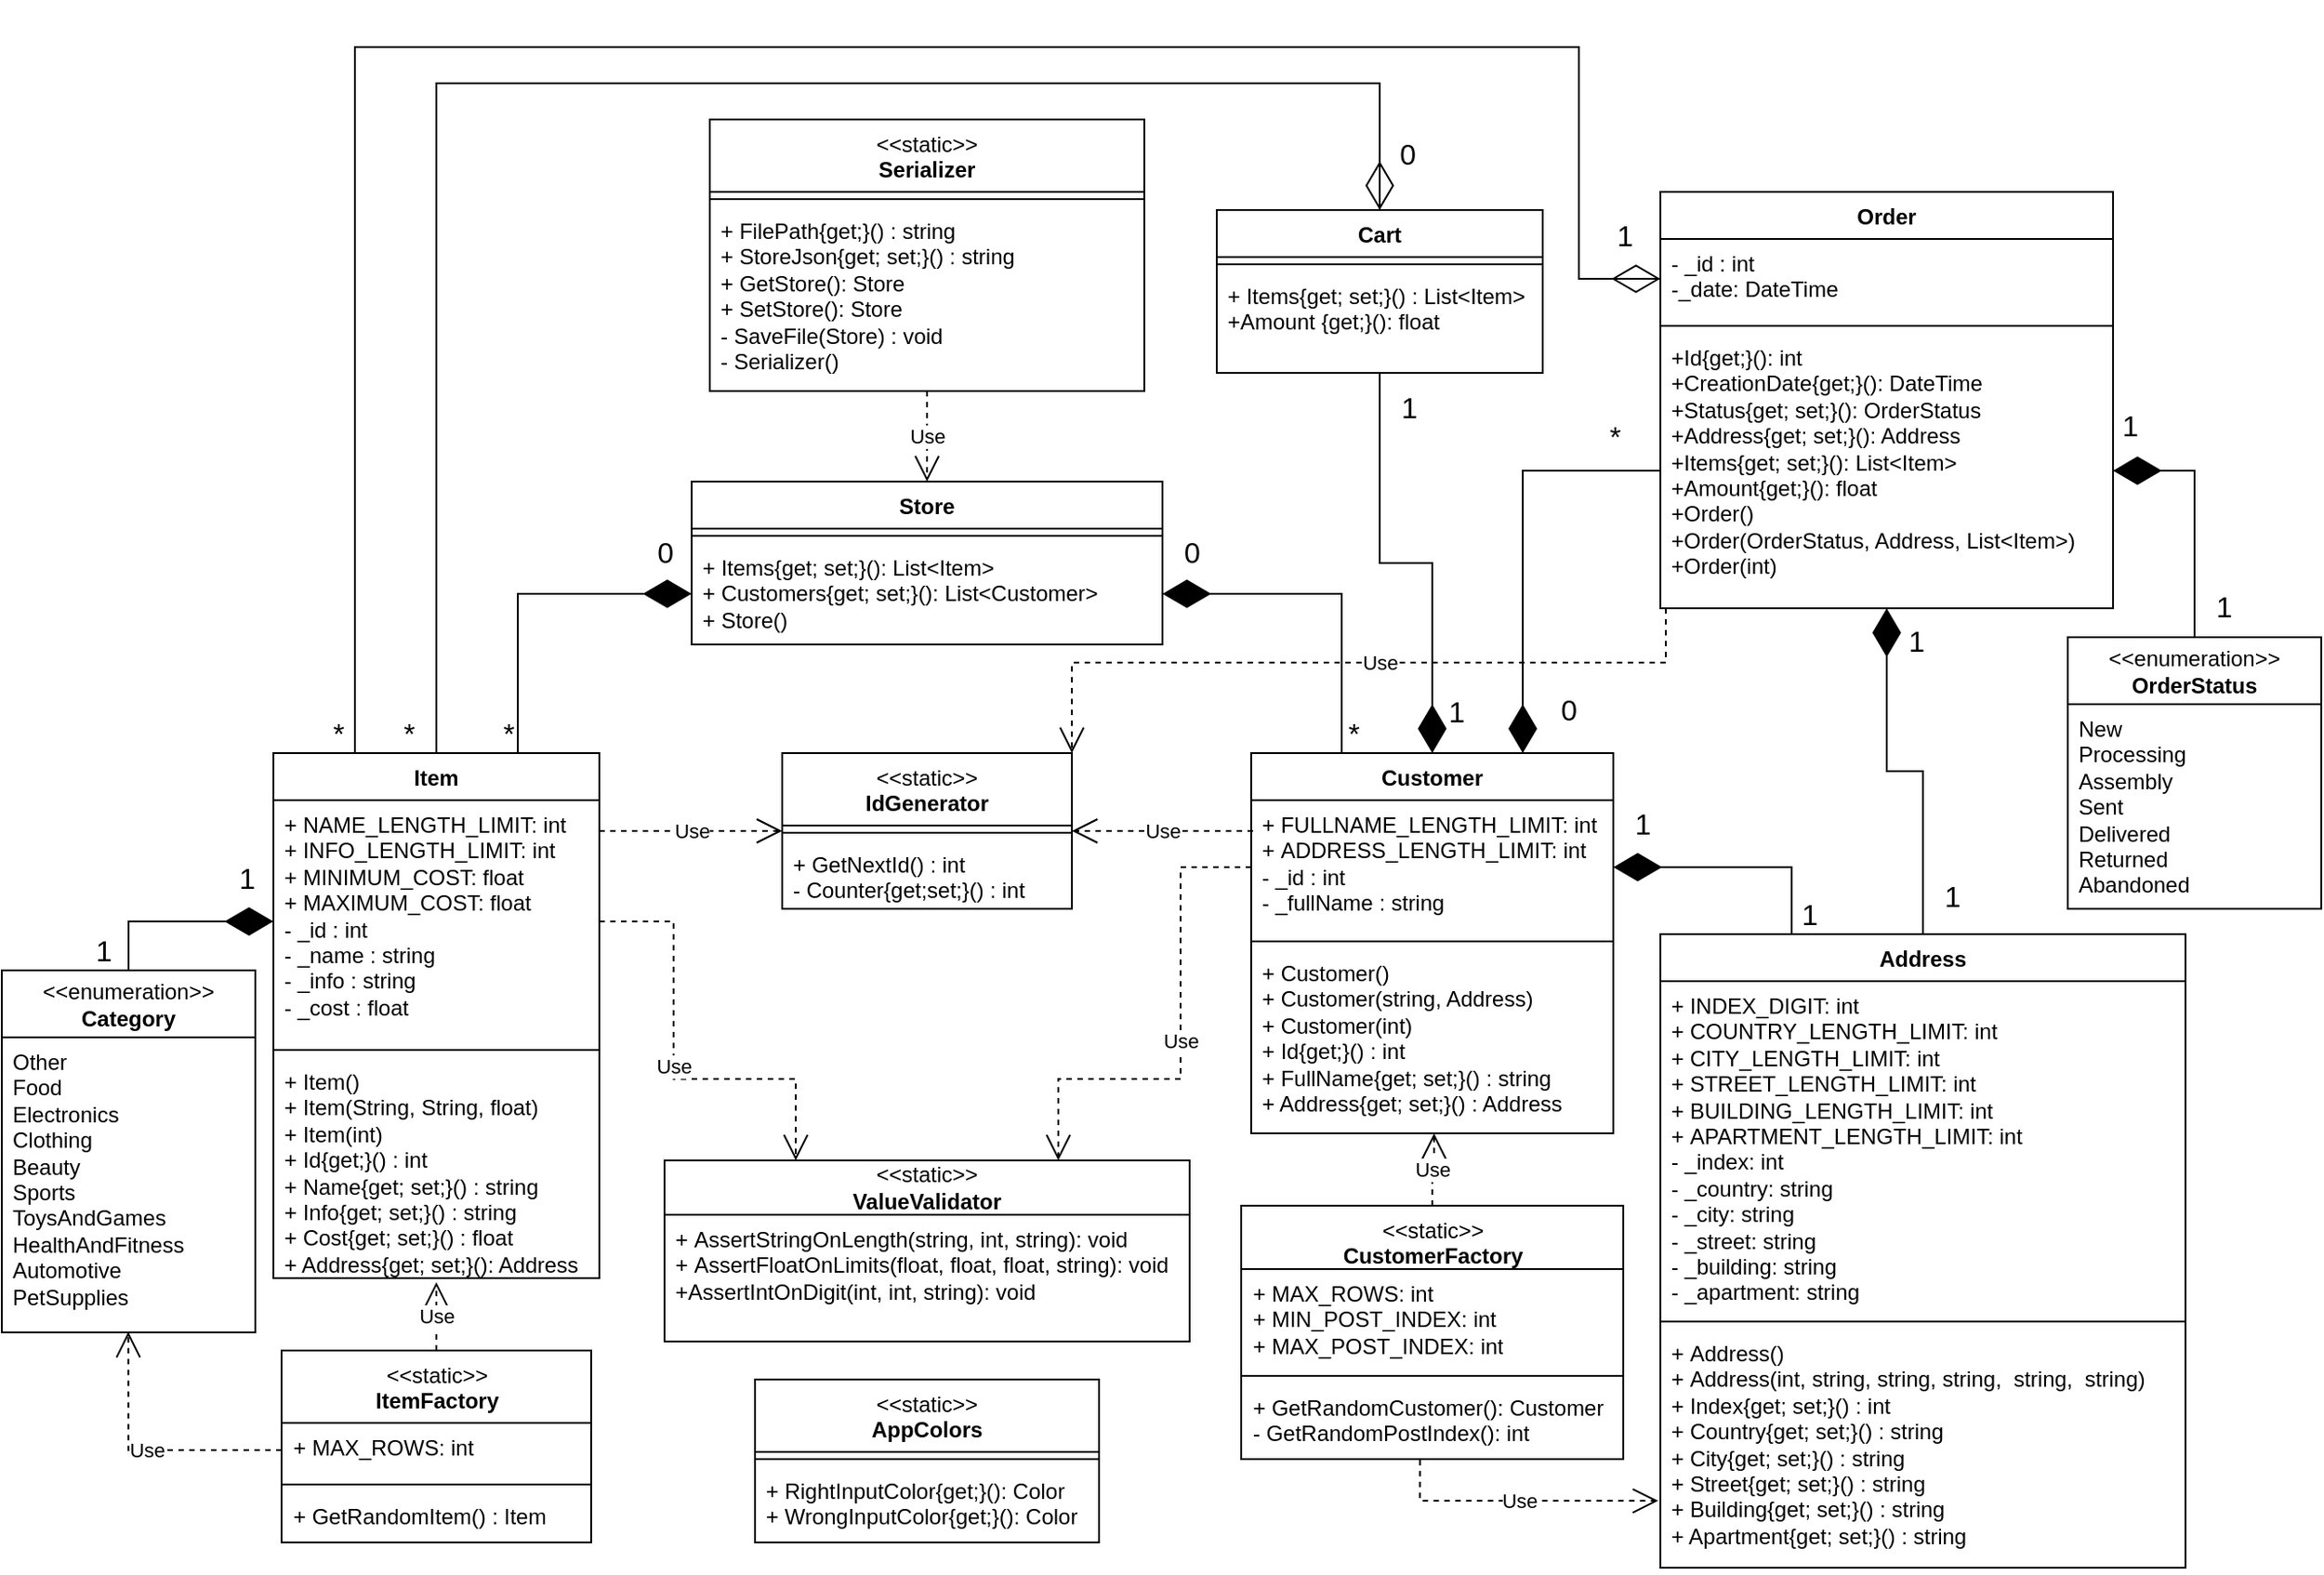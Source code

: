 <mxfile version="23.1.5" type="device">
  <diagram name="Страница — 1" id="dKUkYGr1s_UcH-8YKei1">
    <mxGraphModel dx="2514" dy="2162" grid="1" gridSize="10" guides="1" tooltips="1" connect="1" arrows="1" fold="1" page="1" pageScale="1" pageWidth="827" pageHeight="1169" math="0" shadow="0">
      <root>
        <mxCell id="0" />
        <mxCell id="1" parent="0" />
        <mxCell id="oU2BkXmcU1scd5kveSyB-1" value="Customer" style="swimlane;fontStyle=1;align=center;verticalAlign=top;childLayout=stackLayout;horizontal=1;startSize=26;horizontalStack=0;resizeParent=1;resizeParentMax=0;resizeLast=0;collapsible=1;marginBottom=0;whiteSpace=wrap;html=1;" parent="1" vertex="1">
          <mxGeometry x="499" y="-80" width="200" height="210" as="geometry" />
        </mxCell>
        <mxCell id="oU2BkXmcU1scd5kveSyB-2" value="+&amp;nbsp;FULLNAME_LENGTH_LIMIT: int&lt;br&gt;+&amp;nbsp;ADDRESS_LENGTH_LIMIT: int&lt;br&gt;- _id : int&lt;br&gt;- _fullName : string" style="text;strokeColor=none;fillColor=none;align=left;verticalAlign=top;spacingLeft=4;spacingRight=4;overflow=hidden;rotatable=0;points=[[0,0.5],[1,0.5]];portConstraint=eastwest;whiteSpace=wrap;html=1;" parent="oU2BkXmcU1scd5kveSyB-1" vertex="1">
          <mxGeometry y="26" width="200" height="74" as="geometry" />
        </mxCell>
        <mxCell id="oU2BkXmcU1scd5kveSyB-3" value="" style="line;strokeWidth=1;fillColor=none;align=left;verticalAlign=middle;spacingTop=-1;spacingLeft=3;spacingRight=3;rotatable=0;labelPosition=right;points=[];portConstraint=eastwest;strokeColor=inherit;" parent="oU2BkXmcU1scd5kveSyB-1" vertex="1">
          <mxGeometry y="100" width="200" height="8" as="geometry" />
        </mxCell>
        <mxCell id="oU2BkXmcU1scd5kveSyB-4" value="+&amp;nbsp;Customer()&lt;br style=&quot;border-color: var(--border-color);&quot;&gt;+ Customer(string, Address)&lt;br&gt;+ Customer(int)&lt;br&gt;+ Id{get;}() : int&lt;br&gt;+ FullName{get; set;}() : string&lt;br&gt;+ Address{get; set;}() : Address" style="text;strokeColor=none;fillColor=none;align=left;verticalAlign=top;spacingLeft=4;spacingRight=4;overflow=hidden;rotatable=0;points=[[0,0.5],[1,0.5]];portConstraint=eastwest;whiteSpace=wrap;html=1;" parent="oU2BkXmcU1scd5kveSyB-1" vertex="1">
          <mxGeometry y="108" width="200" height="102" as="geometry" />
        </mxCell>
        <mxCell id="oU2BkXmcU1scd5kveSyB-5" value="Item" style="swimlane;fontStyle=1;align=center;verticalAlign=top;childLayout=stackLayout;horizontal=1;startSize=26;horizontalStack=0;resizeParent=1;resizeParentMax=0;resizeLast=0;collapsible=1;marginBottom=0;whiteSpace=wrap;html=1;" parent="1" vertex="1">
          <mxGeometry x="-41" y="-80" width="180" height="290" as="geometry" />
        </mxCell>
        <mxCell id="oU2BkXmcU1scd5kveSyB-6" value="+&amp;nbsp;NAME_LENGTH_LIMIT: int&lt;br&gt;+&amp;nbsp;INFO_LENGTH_LIMIT: int&lt;br&gt;+&amp;nbsp;MINIMUM_COST: float&lt;br&gt;+&amp;nbsp;MAXIMUM_COST: float&lt;br&gt;- _id : int&lt;br&gt;- _name : string&lt;br&gt;- _info : string&lt;br&gt;- _cost : float" style="text;strokeColor=none;fillColor=none;align=left;verticalAlign=top;spacingLeft=4;spacingRight=4;overflow=hidden;rotatable=0;points=[[0,0.5],[1,0.5]];portConstraint=eastwest;whiteSpace=wrap;html=1;" parent="oU2BkXmcU1scd5kveSyB-5" vertex="1">
          <mxGeometry y="26" width="180" height="134" as="geometry" />
        </mxCell>
        <mxCell id="oU2BkXmcU1scd5kveSyB-7" value="" style="line;strokeWidth=1;fillColor=none;align=left;verticalAlign=middle;spacingTop=-1;spacingLeft=3;spacingRight=3;rotatable=0;labelPosition=right;points=[];portConstraint=eastwest;strokeColor=inherit;" parent="oU2BkXmcU1scd5kveSyB-5" vertex="1">
          <mxGeometry y="160" width="180" height="8" as="geometry" />
        </mxCell>
        <mxCell id="oU2BkXmcU1scd5kveSyB-8" value="+&amp;nbsp;Item()&lt;br&gt;+&amp;nbsp;Item(String, String, float)&lt;br&gt;+&amp;nbsp;Item(int)&lt;br&gt;+ Id{get;}() : int&lt;br&gt;+ Name{get; set;}() : string&lt;br&gt;+ Info{get; set;}() : string&lt;br&gt;+ Cost{get; set;}() : float&lt;br&gt;+ Address{get; set;}(): Address" style="text;strokeColor=none;fillColor=none;align=left;verticalAlign=top;spacingLeft=4;spacingRight=4;overflow=hidden;rotatable=0;points=[[0,0.5],[1,0.5]];portConstraint=eastwest;whiteSpace=wrap;html=1;" parent="oU2BkXmcU1scd5kveSyB-5" vertex="1">
          <mxGeometry y="168" width="180" height="122" as="geometry" />
        </mxCell>
        <mxCell id="oU2BkXmcU1scd5kveSyB-9" value="&lt;span style=&quot;font-weight: normal;&quot;&gt;&amp;lt;&amp;lt;static&amp;gt;&amp;gt;&lt;/span&gt;&lt;br&gt;IdGenerator" style="swimlane;fontStyle=1;align=center;verticalAlign=top;childLayout=stackLayout;horizontal=1;startSize=40;horizontalStack=0;resizeParent=1;resizeParentMax=0;resizeLast=0;collapsible=1;marginBottom=0;whiteSpace=wrap;html=1;" parent="1" vertex="1">
          <mxGeometry x="240" y="-80" width="160" height="86" as="geometry" />
        </mxCell>
        <mxCell id="oU2BkXmcU1scd5kveSyB-11" value="" style="line;strokeWidth=1;fillColor=none;align=left;verticalAlign=middle;spacingTop=-1;spacingLeft=3;spacingRight=3;rotatable=0;labelPosition=right;points=[];portConstraint=eastwest;strokeColor=inherit;" parent="oU2BkXmcU1scd5kveSyB-9" vertex="1">
          <mxGeometry y="40" width="160" height="8" as="geometry" />
        </mxCell>
        <mxCell id="oU2BkXmcU1scd5kveSyB-12" value="+ GetNextId() : int&lt;br&gt;- Counter{get;set;}() : int" style="text;strokeColor=none;fillColor=none;align=left;verticalAlign=top;spacingLeft=4;spacingRight=4;overflow=hidden;rotatable=0;points=[[0,0.5],[1,0.5]];portConstraint=eastwest;whiteSpace=wrap;html=1;" parent="oU2BkXmcU1scd5kveSyB-9" vertex="1">
          <mxGeometry y="48" width="160" height="38" as="geometry" />
        </mxCell>
        <mxCell id="oU2BkXmcU1scd5kveSyB-17" value="&amp;lt;&amp;lt;static&amp;gt;&amp;gt;&lt;br&gt;&lt;b&gt;ValueValidator&lt;/b&gt;" style="swimlane;fontStyle=0;childLayout=stackLayout;horizontal=1;startSize=30;fillColor=none;horizontalStack=0;resizeParent=1;resizeParentMax=0;resizeLast=0;collapsible=1;marginBottom=0;whiteSpace=wrap;html=1;" parent="1" vertex="1">
          <mxGeometry x="175" y="145" width="290" height="100" as="geometry" />
        </mxCell>
        <mxCell id="oU2BkXmcU1scd5kveSyB-18" value="+&amp;nbsp;AssertStringOnLength(string, int, string): void&lt;br&gt;+&amp;nbsp;AssertFloatOnLimits(float, float,&amp;nbsp;&lt;span style=&quot;background-color: initial;&quot;&gt;float, string): void&lt;br&gt;+AssertIntOnDigit(int, int, string): void&lt;br&gt;&lt;/span&gt;" style="text;strokeColor=none;fillColor=none;align=left;verticalAlign=top;spacingLeft=4;spacingRight=4;overflow=hidden;rotatable=0;points=[[0,0.5],[1,0.5]];portConstraint=eastwest;whiteSpace=wrap;html=1;" parent="oU2BkXmcU1scd5kveSyB-17" vertex="1">
          <mxGeometry y="30" width="290" height="70" as="geometry" />
        </mxCell>
        <mxCell id="YUPpxHXHpWBwXL3RrCX6-3" value="&lt;span style=&quot;font-weight: normal;&quot;&gt;&amp;lt;&amp;lt;static&amp;gt;&amp;gt;&lt;/span&gt;&lt;br&gt;CustomerFactory" style="swimlane;fontStyle=1;align=center;verticalAlign=top;childLayout=stackLayout;horizontal=1;startSize=35;horizontalStack=0;resizeParent=1;resizeParentMax=0;resizeLast=0;collapsible=1;marginBottom=0;whiteSpace=wrap;html=1;" parent="1" vertex="1">
          <mxGeometry x="493.5" y="170" width="211" height="140" as="geometry" />
        </mxCell>
        <mxCell id="YUPpxHXHpWBwXL3RrCX6-4" value="+&amp;nbsp;MAX_ROWS: int&lt;br&gt;+&amp;nbsp;MIN_POST_INDEX: int&lt;br&gt;+&amp;nbsp;MAX_POST_INDEX: int&lt;br&gt;&lt;div&gt;&lt;br&gt;&lt;/div&gt;" style="text;strokeColor=none;fillColor=none;align=left;verticalAlign=top;spacingLeft=4;spacingRight=4;overflow=hidden;rotatable=0;points=[[0,0.5],[1,0.5]];portConstraint=eastwest;whiteSpace=wrap;html=1;" parent="YUPpxHXHpWBwXL3RrCX6-3" vertex="1">
          <mxGeometry y="35" width="211" height="55" as="geometry" />
        </mxCell>
        <mxCell id="YUPpxHXHpWBwXL3RrCX6-5" value="" style="line;strokeWidth=1;fillColor=none;align=left;verticalAlign=middle;spacingTop=-1;spacingLeft=3;spacingRight=3;rotatable=0;labelPosition=right;points=[];portConstraint=eastwest;strokeColor=inherit;" parent="YUPpxHXHpWBwXL3RrCX6-3" vertex="1">
          <mxGeometry y="90" width="211" height="8" as="geometry" />
        </mxCell>
        <mxCell id="YUPpxHXHpWBwXL3RrCX6-6" value="+&amp;nbsp;GetRandomCustomer(): Customer&lt;br&gt;- GetRandomPostIndex(): int" style="text;strokeColor=none;fillColor=none;align=left;verticalAlign=top;spacingLeft=4;spacingRight=4;overflow=hidden;rotatable=0;points=[[0,0.5],[1,0.5]];portConstraint=eastwest;whiteSpace=wrap;html=1;" parent="YUPpxHXHpWBwXL3RrCX6-3" vertex="1">
          <mxGeometry y="98" width="211" height="42" as="geometry" />
        </mxCell>
        <mxCell id="YUPpxHXHpWBwXL3RrCX6-7" value="&lt;span style=&quot;font-weight: normal;&quot;&gt;&amp;lt;&amp;lt;static&amp;gt;&amp;gt;&lt;/span&gt;&lt;br&gt;ItemFactory" style="swimlane;fontStyle=1;align=center;verticalAlign=top;childLayout=stackLayout;horizontal=1;startSize=40;horizontalStack=0;resizeParent=1;resizeParentMax=0;resizeLast=0;collapsible=1;marginBottom=0;whiteSpace=wrap;html=1;" parent="1" vertex="1">
          <mxGeometry x="-36.5" y="250" width="171" height="106" as="geometry" />
        </mxCell>
        <mxCell id="YUPpxHXHpWBwXL3RrCX6-8" value="+&amp;nbsp;MAX_ROWS: int" style="text;strokeColor=none;fillColor=none;align=left;verticalAlign=top;spacingLeft=4;spacingRight=4;overflow=hidden;rotatable=0;points=[[0,0.5],[1,0.5]];portConstraint=eastwest;whiteSpace=wrap;html=1;" parent="YUPpxHXHpWBwXL3RrCX6-7" vertex="1">
          <mxGeometry y="40" width="171" height="30" as="geometry" />
        </mxCell>
        <mxCell id="YUPpxHXHpWBwXL3RrCX6-9" value="" style="line;strokeWidth=1;fillColor=none;align=left;verticalAlign=middle;spacingTop=-1;spacingLeft=3;spacingRight=3;rotatable=0;labelPosition=right;points=[];portConstraint=eastwest;strokeColor=inherit;" parent="YUPpxHXHpWBwXL3RrCX6-7" vertex="1">
          <mxGeometry y="70" width="171" height="8" as="geometry" />
        </mxCell>
        <mxCell id="YUPpxHXHpWBwXL3RrCX6-10" value="+&amp;nbsp;GetRandomItem() : Item" style="text;strokeColor=none;fillColor=none;align=left;verticalAlign=top;spacingLeft=4;spacingRight=4;overflow=hidden;rotatable=0;points=[[0,0.5],[1,0.5]];portConstraint=eastwest;whiteSpace=wrap;html=1;" parent="YUPpxHXHpWBwXL3RrCX6-7" vertex="1">
          <mxGeometry y="78" width="171" height="28" as="geometry" />
        </mxCell>
        <mxCell id="YUPpxHXHpWBwXL3RrCX6-11" value="&lt;span style=&quot;font-weight: normal;&quot;&gt;&amp;lt;&amp;lt;static&amp;gt;&amp;gt;&lt;/span&gt;&lt;br&gt;Serializer" style="swimlane;fontStyle=1;align=center;verticalAlign=top;childLayout=stackLayout;horizontal=1;startSize=40;horizontalStack=0;resizeParent=1;resizeParentMax=0;resizeLast=0;collapsible=1;marginBottom=0;whiteSpace=wrap;html=1;" parent="1" vertex="1">
          <mxGeometry x="200" y="-430" width="240" height="150" as="geometry" />
        </mxCell>
        <mxCell id="YUPpxHXHpWBwXL3RrCX6-13" value="" style="line;strokeWidth=1;fillColor=none;align=left;verticalAlign=middle;spacingTop=-1;spacingLeft=3;spacingRight=3;rotatable=0;labelPosition=right;points=[];portConstraint=eastwest;strokeColor=inherit;" parent="YUPpxHXHpWBwXL3RrCX6-11" vertex="1">
          <mxGeometry y="40" width="240" height="8" as="geometry" />
        </mxCell>
        <mxCell id="YUPpxHXHpWBwXL3RrCX6-14" value="+ FilePath{get;}() : string&lt;br&gt;+ StoreJson{get; set;}() : string&lt;br&gt;+ GetStore(): Store&lt;br&gt;+ SetStore(): Store&lt;br&gt;&lt;div&gt;-&amp;nbsp;SaveFile(Store) : void&lt;/div&gt;&lt;div&gt;- Serializer()&lt;br&gt;&lt;/div&gt;" style="text;strokeColor=none;fillColor=none;align=left;verticalAlign=top;spacingLeft=4;spacingRight=4;overflow=hidden;rotatable=0;points=[[0,0.5],[1,0.5]];portConstraint=eastwest;whiteSpace=wrap;html=1;" parent="YUPpxHXHpWBwXL3RrCX6-11" vertex="1">
          <mxGeometry y="48" width="240" height="102" as="geometry" />
        </mxCell>
        <mxCell id="bea4LqYPN4ypu249EUO9-9" value="&amp;lt;&amp;lt;enumeration&amp;gt;&amp;gt;&lt;br style=&quot;border-color: var(--border-color); font-weight: 700;&quot;&gt;&lt;span style=&quot;font-weight: 700;&quot;&gt;Category&lt;/span&gt;" style="swimlane;fontStyle=0;childLayout=stackLayout;horizontal=1;startSize=37;fillColor=none;horizontalStack=0;resizeParent=1;resizeParentMax=0;resizeLast=0;collapsible=1;marginBottom=0;whiteSpace=wrap;html=1;" parent="1" vertex="1">
          <mxGeometry x="-191" y="40" width="140" height="200" as="geometry" />
        </mxCell>
        <mxCell id="bea4LqYPN4ypu249EUO9-10" value="&lt;div&gt;Other&lt;/div&gt;&lt;div&gt;Food&lt;/div&gt;&lt;div&gt;Electronics&lt;/div&gt;&lt;div&gt;Clothing&lt;/div&gt;&lt;div&gt;Beauty&lt;/div&gt;&lt;div&gt;Sports&lt;/div&gt;&lt;div&gt;ToysAndGames&lt;/div&gt;&lt;div&gt;HealthAndFitness&lt;/div&gt;&lt;div&gt;Automotive&lt;/div&gt;&lt;div&gt;PetSupplies&lt;/div&gt;" style="text;strokeColor=none;fillColor=none;align=left;verticalAlign=top;spacingLeft=4;spacingRight=4;overflow=hidden;rotatable=0;points=[[0,0.5],[1,0.5]];portConstraint=eastwest;whiteSpace=wrap;html=1;" parent="bea4LqYPN4ypu249EUO9-9" vertex="1">
          <mxGeometry y="37" width="140" height="163" as="geometry" />
        </mxCell>
        <mxCell id="bea4LqYPN4ypu249EUO9-13" value="Store" style="swimlane;fontStyle=1;align=center;verticalAlign=top;childLayout=stackLayout;horizontal=1;startSize=26;horizontalStack=0;resizeParent=1;resizeParentMax=0;resizeLast=0;collapsible=1;marginBottom=0;whiteSpace=wrap;html=1;" parent="1" vertex="1">
          <mxGeometry x="190" y="-230" width="260" height="90" as="geometry" />
        </mxCell>
        <mxCell id="bea4LqYPN4ypu249EUO9-15" value="" style="line;strokeWidth=1;fillColor=none;align=left;verticalAlign=middle;spacingTop=-1;spacingLeft=3;spacingRight=3;rotatable=0;labelPosition=right;points=[];portConstraint=eastwest;strokeColor=inherit;" parent="bea4LqYPN4ypu249EUO9-13" vertex="1">
          <mxGeometry y="26" width="260" height="8" as="geometry" />
        </mxCell>
        <mxCell id="bea4LqYPN4ypu249EUO9-16" value="+&amp;nbsp;Items{get; set;}(): List&amp;lt;Item&amp;gt;&lt;div&gt;+ Customers{get; set;}(): List&amp;lt;Customer&amp;gt;&lt;/div&gt;&lt;div&gt;+ Store()&lt;/div&gt;" style="text;strokeColor=none;fillColor=none;align=left;verticalAlign=top;spacingLeft=4;spacingRight=4;overflow=hidden;rotatable=0;points=[[0,0.5],[1,0.5]];portConstraint=eastwest;whiteSpace=wrap;html=1;" parent="bea4LqYPN4ypu249EUO9-13" vertex="1">
          <mxGeometry y="34" width="260" height="56" as="geometry" />
        </mxCell>
        <mxCell id="bea4LqYPN4ypu249EUO9-17" value="Address" style="swimlane;fontStyle=1;align=center;verticalAlign=top;childLayout=stackLayout;horizontal=1;startSize=26;horizontalStack=0;resizeParent=1;resizeParentMax=0;resizeLast=0;collapsible=1;marginBottom=0;whiteSpace=wrap;html=1;" parent="1" vertex="1">
          <mxGeometry x="725" y="20" width="290" height="350" as="geometry" />
        </mxCell>
        <mxCell id="bea4LqYPN4ypu249EUO9-18" value="+&amp;nbsp;INDEX_DIGIT: int&lt;br style=&quot;border-color: var(--border-color);&quot;&gt;+&amp;nbsp;COUNTRY_LENGTH_LIMIT: int&lt;br style=&quot;border-color: var(--border-color);&quot;&gt;+&amp;nbsp;CITY_LENGTH_LIMIT: int&lt;br style=&quot;border-color: var(--border-color);&quot;&gt;+&amp;nbsp;STREET_LENGTH_LIMIT: int&lt;br style=&quot;border-color: var(--border-color);&quot;&gt;+&amp;nbsp;BUILDING_LENGTH_LIMIT: int&lt;br style=&quot;border-color: var(--border-color);&quot;&gt;+&amp;nbsp;APARTMENT_LENGTH_LIMIT: int&lt;br&gt;-&amp;nbsp;_index: int&lt;br&gt;-&amp;nbsp;_country: string&lt;br&gt;- _city: string&lt;br&gt;- _street: string&lt;br&gt;- _building: string&lt;br&gt;- _apartment: string" style="text;strokeColor=none;fillColor=none;align=left;verticalAlign=top;spacingLeft=4;spacingRight=4;overflow=hidden;rotatable=0;points=[[0,0.5],[1,0.5]];portConstraint=eastwest;whiteSpace=wrap;html=1;" parent="bea4LqYPN4ypu249EUO9-17" vertex="1">
          <mxGeometry y="26" width="290" height="184" as="geometry" />
        </mxCell>
        <mxCell id="bea4LqYPN4ypu249EUO9-19" value="" style="line;strokeWidth=1;fillColor=none;align=left;verticalAlign=middle;spacingTop=-1;spacingLeft=3;spacingRight=3;rotatable=0;labelPosition=right;points=[];portConstraint=eastwest;strokeColor=inherit;" parent="bea4LqYPN4ypu249EUO9-17" vertex="1">
          <mxGeometry y="210" width="290" height="8" as="geometry" />
        </mxCell>
        <mxCell id="bea4LqYPN4ypu249EUO9-20" value="+&amp;nbsp;Address()&lt;br&gt;+&amp;nbsp;Address(int, string, string, string,&amp;nbsp; string,&amp;nbsp; string)&lt;br&gt;+ Index{get; set;}() : int&lt;br style=&quot;border-color: var(--border-color);&quot;&gt;+ Country{get; set;}() : string&lt;br&gt;+ City{get; set;}() : string&lt;br&gt;+ Street{get; set;}() : string&lt;br&gt;+ Building{get; set;}() : string&lt;br&gt;+ Apartment{get; set;}() : string" style="text;strokeColor=none;fillColor=none;align=left;verticalAlign=top;spacingLeft=4;spacingRight=4;overflow=hidden;rotatable=0;points=[[0,0.5],[1,0.5]];portConstraint=eastwest;whiteSpace=wrap;html=1;" parent="bea4LqYPN4ypu249EUO9-17" vertex="1">
          <mxGeometry y="218" width="290" height="132" as="geometry" />
        </mxCell>
        <mxCell id="bea4LqYPN4ypu249EUO9-51" value="" style="endArrow=none;html=1;edgeStyle=orthogonalEdgeStyle;rounded=0;entryX=0;entryY=0.5;entryDx=0;entryDy=0;exitX=0.5;exitY=0;exitDx=0;exitDy=0;" parent="1" source="bea4LqYPN4ypu249EUO9-9" target="oU2BkXmcU1scd5kveSyB-6" edge="1">
          <mxGeometry relative="1" as="geometry">
            <mxPoint x="-160" y="140" as="sourcePoint" />
            <mxPoint y="140" as="targetPoint" />
          </mxGeometry>
        </mxCell>
        <mxCell id="bea4LqYPN4ypu249EUO9-52" value="1" style="edgeLabel;resizable=0;html=1;align=left;verticalAlign=bottom;fontSize=16;" parent="bea4LqYPN4ypu249EUO9-51" connectable="0" vertex="1">
          <mxGeometry x="-1" relative="1" as="geometry">
            <mxPoint x="-20" as="offset" />
          </mxGeometry>
        </mxCell>
        <mxCell id="bea4LqYPN4ypu249EUO9-53" value="1" style="edgeLabel;resizable=0;html=1;align=right;verticalAlign=bottom;fontSize=16;" parent="bea4LqYPN4ypu249EUO9-51" connectable="0" vertex="1">
          <mxGeometry x="1" relative="1" as="geometry">
            <mxPoint x="-10" y="-13" as="offset" />
          </mxGeometry>
        </mxCell>
        <mxCell id="bea4LqYPN4ypu249EUO9-59" value="" style="endArrow=none;html=1;edgeStyle=orthogonalEdgeStyle;rounded=0;entryX=0;entryY=0.5;entryDx=0;entryDy=0;exitX=0.75;exitY=0;exitDx=0;exitDy=0;" parent="1" source="oU2BkXmcU1scd5kveSyB-5" target="bea4LqYPN4ypu249EUO9-16" edge="1">
          <mxGeometry relative="1" as="geometry">
            <mxPoint x="80" y="-190" as="sourcePoint" />
            <mxPoint x="240" y="-190" as="targetPoint" />
          </mxGeometry>
        </mxCell>
        <mxCell id="bea4LqYPN4ypu249EUO9-60" value="*" style="edgeLabel;resizable=0;html=1;align=left;verticalAlign=bottom;fontSize=16;" parent="bea4LqYPN4ypu249EUO9-59" connectable="0" vertex="1">
          <mxGeometry x="-1" relative="1" as="geometry">
            <mxPoint x="-10" as="offset" />
          </mxGeometry>
        </mxCell>
        <mxCell id="bea4LqYPN4ypu249EUO9-61" value="0" style="edgeLabel;resizable=0;html=1;align=right;verticalAlign=bottom;fontSize=16;" parent="bea4LqYPN4ypu249EUO9-59" connectable="0" vertex="1">
          <mxGeometry x="1" relative="1" as="geometry">
            <mxPoint x="-10" y="-12" as="offset" />
          </mxGeometry>
        </mxCell>
        <mxCell id="bea4LqYPN4ypu249EUO9-63" value="" style="endArrow=diamondThin;endFill=1;endSize=24;html=1;rounded=0;entryX=1;entryY=0.5;entryDx=0;entryDy=0;exitX=0.25;exitY=0;exitDx=0;exitDy=0;edgeStyle=orthogonalEdgeStyle;" parent="1" source="oU2BkXmcU1scd5kveSyB-1" target="bea4LqYPN4ypu249EUO9-16" edge="1">
          <mxGeometry width="160" relative="1" as="geometry">
            <mxPoint x="570" y="-200" as="sourcePoint" />
            <mxPoint x="730" y="-200" as="targetPoint" />
          </mxGeometry>
        </mxCell>
        <mxCell id="bea4LqYPN4ypu249EUO9-64" value="" style="endArrow=none;html=1;edgeStyle=orthogonalEdgeStyle;rounded=0;exitX=1;exitY=0.5;exitDx=0;exitDy=0;entryX=0.25;entryY=0;entryDx=0;entryDy=0;" parent="1" source="bea4LqYPN4ypu249EUO9-16" target="oU2BkXmcU1scd5kveSyB-1" edge="1">
          <mxGeometry relative="1" as="geometry">
            <mxPoint x="550" y="-200" as="sourcePoint" />
            <mxPoint x="710" y="-200" as="targetPoint" />
          </mxGeometry>
        </mxCell>
        <mxCell id="bea4LqYPN4ypu249EUO9-65" value="0" style="edgeLabel;resizable=0;html=1;align=left;verticalAlign=bottom;fontSize=16;" parent="bea4LqYPN4ypu249EUO9-64" connectable="0" vertex="1">
          <mxGeometry x="-1" relative="1" as="geometry">
            <mxPoint x="10" y="-12" as="offset" />
          </mxGeometry>
        </mxCell>
        <mxCell id="bea4LqYPN4ypu249EUO9-66" value="*" style="edgeLabel;resizable=0;html=1;align=right;verticalAlign=bottom;fontSize=16;" parent="bea4LqYPN4ypu249EUO9-64" connectable="0" vertex="1">
          <mxGeometry x="1" relative="1" as="geometry">
            <mxPoint x="10" as="offset" />
          </mxGeometry>
        </mxCell>
        <mxCell id="bea4LqYPN4ypu249EUO9-67" value="" style="endArrow=diamondThin;endFill=1;endSize=24;html=1;rounded=0;entryX=0;entryY=0.5;entryDx=0;entryDy=0;edgeStyle=orthogonalEdgeStyle;exitX=0.75;exitY=0;exitDx=0;exitDy=0;" parent="1" source="oU2BkXmcU1scd5kveSyB-5" target="bea4LqYPN4ypu249EUO9-16" edge="1">
          <mxGeometry width="160" relative="1" as="geometry">
            <mxPoint x="20" y="-130" as="sourcePoint" />
            <mxPoint x="180" y="-130" as="targetPoint" />
          </mxGeometry>
        </mxCell>
        <mxCell id="bea4LqYPN4ypu249EUO9-68" value="" style="endArrow=none;html=1;edgeStyle=orthogonalEdgeStyle;rounded=0;entryX=0.25;entryY=0;entryDx=0;entryDy=0;exitX=1;exitY=0.5;exitDx=0;exitDy=0;" parent="1" source="oU2BkXmcU1scd5kveSyB-2" target="bea4LqYPN4ypu249EUO9-17" edge="1">
          <mxGeometry relative="1" as="geometry">
            <mxPoint x="710" y="-23" as="sourcePoint" />
            <mxPoint x="790" y="-50" as="targetPoint" />
          </mxGeometry>
        </mxCell>
        <mxCell id="bea4LqYPN4ypu249EUO9-69" value="1" style="edgeLabel;resizable=0;html=1;align=left;verticalAlign=bottom;fontSize=16;" parent="bea4LqYPN4ypu249EUO9-68" connectable="0" vertex="1">
          <mxGeometry x="-1" relative="1" as="geometry">
            <mxPoint x="10" y="-13" as="offset" />
          </mxGeometry>
        </mxCell>
        <mxCell id="bea4LqYPN4ypu249EUO9-70" value="1" style="edgeLabel;resizable=0;html=1;align=right;verticalAlign=bottom;fontSize=16;" parent="bea4LqYPN4ypu249EUO9-68" connectable="0" vertex="1">
          <mxGeometry x="1" relative="1" as="geometry">
            <mxPoint x="15" as="offset" />
          </mxGeometry>
        </mxCell>
        <mxCell id="bea4LqYPN4ypu249EUO9-71" value="" style="endArrow=diamondThin;endFill=1;endSize=24;html=1;rounded=0;entryX=0;entryY=0.5;entryDx=0;entryDy=0;edgeStyle=orthogonalEdgeStyle;exitX=0.5;exitY=0;exitDx=0;exitDy=0;" parent="1" source="bea4LqYPN4ypu249EUO9-9" target="oU2BkXmcU1scd5kveSyB-6" edge="1">
          <mxGeometry width="160" relative="1" as="geometry">
            <mxPoint x="170" y="-70" as="sourcePoint" />
            <mxPoint x="210" y="-158" as="targetPoint" />
          </mxGeometry>
        </mxCell>
        <mxCell id="bea4LqYPN4ypu249EUO9-72" value="" style="endArrow=diamondThin;endFill=1;endSize=24;html=1;rounded=0;entryX=1;entryY=0.5;entryDx=0;entryDy=0;edgeStyle=orthogonalEdgeStyle;exitX=0.25;exitY=0;exitDx=0;exitDy=0;" parent="1" source="bea4LqYPN4ypu249EUO9-17" target="oU2BkXmcU1scd5kveSyB-2" edge="1">
          <mxGeometry width="160" relative="1" as="geometry">
            <mxPoint x="770" y="-60" as="sourcePoint" />
            <mxPoint x="810" y="-148" as="targetPoint" />
          </mxGeometry>
        </mxCell>
        <mxCell id="bea4LqYPN4ypu249EUO9-74" value="Use" style="endArrow=open;endSize=12;dashed=1;html=1;rounded=0;entryX=0.5;entryY=0;entryDx=0;entryDy=0;edgeStyle=orthogonalEdgeStyle;" parent="1" source="YUPpxHXHpWBwXL3RrCX6-14" target="bea4LqYPN4ypu249EUO9-13" edge="1">
          <mxGeometry width="160" relative="1" as="geometry">
            <mxPoint x="130" y="-280" as="sourcePoint" />
            <mxPoint x="290" y="-280" as="targetPoint" />
            <Array as="points">
              <mxPoint x="320" y="-280" />
              <mxPoint x="320" y="-280" />
            </Array>
          </mxGeometry>
        </mxCell>
        <mxCell id="bea4LqYPN4ypu249EUO9-75" value="Use" style="endArrow=open;endSize=12;dashed=1;html=1;rounded=0;entryX=0.5;entryY=1.018;entryDx=0;entryDy=0;entryPerimeter=0;edgeStyle=elbowEdgeStyle;exitX=0.5;exitY=0;exitDx=0;exitDy=0;" parent="1" source="YUPpxHXHpWBwXL3RrCX6-7" target="oU2BkXmcU1scd5kveSyB-8" edge="1">
          <mxGeometry width="160" relative="1" as="geometry">
            <mxPoint x="49" y="250" as="sourcePoint" />
            <mxPoint x="390" y="230" as="targetPoint" />
          </mxGeometry>
        </mxCell>
        <mxCell id="bea4LqYPN4ypu249EUO9-76" value="Use" style="endArrow=open;endSize=12;dashed=1;html=1;rounded=0;edgeStyle=orthogonalEdgeStyle;exitX=0.5;exitY=0;exitDx=0;exitDy=0;" parent="1" source="YUPpxHXHpWBwXL3RrCX6-3" target="oU2BkXmcU1scd5kveSyB-4" edge="1">
          <mxGeometry width="160" relative="1" as="geometry">
            <mxPoint x="600" y="160" as="sourcePoint" />
            <mxPoint x="59" y="212" as="targetPoint" />
            <Array as="points">
              <mxPoint x="599" y="145" />
              <mxPoint x="600" y="145" />
            </Array>
          </mxGeometry>
        </mxCell>
        <mxCell id="bea4LqYPN4ypu249EUO9-83" value="Use" style="endArrow=open;endSize=12;dashed=1;html=1;rounded=0;edgeStyle=elbowEdgeStyle;elbow=vertical;entryX=-0.03;entryY=0.23;entryDx=0;entryDy=0;entryPerimeter=0;" parent="1" edge="1">
          <mxGeometry width="160" relative="1" as="geometry">
            <mxPoint x="500" y="-36.98" as="sourcePoint" />
            <mxPoint x="400" y="-37" as="targetPoint" />
            <Array as="points">
              <mxPoint x="457" y="-37" />
            </Array>
          </mxGeometry>
        </mxCell>
        <mxCell id="bea4LqYPN4ypu249EUO9-82" value="Use" style="endArrow=open;endSize=12;dashed=1;html=1;rounded=0;edgeStyle=elbowEdgeStyle;elbow=vertical;entryX=0;entryY=0.5;entryDx=0;entryDy=0;" parent="1" source="oU2BkXmcU1scd5kveSyB-6" target="oU2BkXmcU1scd5kveSyB-9" edge="1">
          <mxGeometry width="160" relative="1" as="geometry">
            <mxPoint x="190" y="-10" as="sourcePoint" />
            <mxPoint x="190" y="-90" as="targetPoint" />
            <Array as="points">
              <mxPoint x="190" y="-37" />
            </Array>
          </mxGeometry>
        </mxCell>
        <mxCell id="bea4LqYPN4ypu249EUO9-77" value="Use" style="endArrow=open;endSize=12;dashed=1;html=1;rounded=0;exitX=1;exitY=0.5;exitDx=0;exitDy=0;entryX=0.25;entryY=0;entryDx=0;entryDy=0;edgeStyle=orthogonalEdgeStyle;" parent="1" source="oU2BkXmcU1scd5kveSyB-6" target="oU2BkXmcU1scd5kveSyB-17" edge="1">
          <mxGeometry width="160" relative="1" as="geometry">
            <mxPoint x="59" y="212" as="sourcePoint" />
            <mxPoint x="59" y="280" as="targetPoint" />
            <Array as="points">
              <mxPoint x="180" y="13" />
              <mxPoint x="180" y="100" />
              <mxPoint x="248" y="100" />
            </Array>
          </mxGeometry>
        </mxCell>
        <mxCell id="bea4LqYPN4ypu249EUO9-79" value="Use" style="endArrow=open;endSize=12;dashed=1;html=1;rounded=0;exitX=0;exitY=0.5;exitDx=0;exitDy=0;entryX=0.75;entryY=0;entryDx=0;entryDy=0;edgeStyle=orthogonalEdgeStyle;" parent="1" source="oU2BkXmcU1scd5kveSyB-2" target="oU2BkXmcU1scd5kveSyB-17" edge="1">
          <mxGeometry width="160" relative="1" as="geometry">
            <mxPoint x="159" y="33" as="sourcePoint" />
            <mxPoint x="268" y="165" as="targetPoint" />
            <Array as="points">
              <mxPoint x="460" y="-17" />
              <mxPoint x="460" y="100" />
              <mxPoint x="393" y="100" />
            </Array>
          </mxGeometry>
        </mxCell>
        <mxCell id="bea4LqYPN4ypu249EUO9-84" value="Use" style="endArrow=open;endSize=12;dashed=1;html=1;rounded=0;exitX=0;exitY=0.5;exitDx=0;exitDy=0;edgeStyle=orthogonalEdgeStyle;entryX=0.499;entryY=0.998;entryDx=0;entryDy=0;entryPerimeter=0;" parent="1" source="YUPpxHXHpWBwXL3RrCX6-8" target="bea4LqYPN4ypu249EUO9-10" edge="1">
          <mxGeometry width="160" relative="1" as="geometry">
            <mxPoint x="-260" y="302.58" as="sourcePoint" />
            <mxPoint x="-100" y="302.58" as="targetPoint" />
          </mxGeometry>
        </mxCell>
        <mxCell id="bea4LqYPN4ypu249EUO9-85" value="Use" style="endArrow=open;endSize=12;dashed=1;html=1;rounded=0;entryX=-0.004;entryY=0.72;entryDx=0;entryDy=0;entryPerimeter=0;edgeStyle=orthogonalEdgeStyle;exitX=0.468;exitY=1.012;exitDx=0;exitDy=0;exitPerimeter=0;" parent="1" source="YUPpxHXHpWBwXL3RrCX6-6" target="bea4LqYPN4ypu249EUO9-20" edge="1">
          <mxGeometry width="160" relative="1" as="geometry">
            <mxPoint x="568" y="415" as="sourcePoint" />
            <mxPoint x="530" y="350" as="targetPoint" />
          </mxGeometry>
        </mxCell>
        <mxCell id="o86-RlVMLU8QY38OQ1_Z-1" value="&lt;span style=&quot;font-weight: normal;&quot;&gt;&amp;lt;&amp;lt;static&amp;gt;&amp;gt;&lt;/span&gt;&lt;br&gt;AppColors" style="swimlane;fontStyle=1;align=center;verticalAlign=top;childLayout=stackLayout;horizontal=1;startSize=40;horizontalStack=0;resizeParent=1;resizeParentMax=0;resizeLast=0;collapsible=1;marginBottom=0;whiteSpace=wrap;html=1;" parent="1" vertex="1">
          <mxGeometry x="225" y="266" width="190" height="90" as="geometry" />
        </mxCell>
        <mxCell id="o86-RlVMLU8QY38OQ1_Z-3" value="" style="line;strokeWidth=1;fillColor=none;align=left;verticalAlign=middle;spacingTop=-1;spacingLeft=3;spacingRight=3;rotatable=0;labelPosition=right;points=[];portConstraint=eastwest;strokeColor=inherit;" parent="o86-RlVMLU8QY38OQ1_Z-1" vertex="1">
          <mxGeometry y="40" width="190" height="8" as="geometry" />
        </mxCell>
        <mxCell id="o86-RlVMLU8QY38OQ1_Z-4" value="+&amp;nbsp;RightInputColor{get;}(): Color&lt;br&gt;+ WrongInputColor{get;}(): Color" style="text;strokeColor=none;fillColor=none;align=left;verticalAlign=top;spacingLeft=4;spacingRight=4;overflow=hidden;rotatable=0;points=[[0,0.5],[1,0.5]];portConstraint=eastwest;whiteSpace=wrap;html=1;" parent="o86-RlVMLU8QY38OQ1_Z-1" vertex="1">
          <mxGeometry y="48" width="190" height="42" as="geometry" />
        </mxCell>
        <mxCell id="wMgxAkg3qxdB3Mywo7gH-5" value="&amp;lt;&amp;lt;enumeration&amp;gt;&amp;gt;&lt;br style=&quot;border-color: var(--border-color); font-weight: 700;&quot;&gt;&lt;span style=&quot;font-weight: 700;&quot;&gt;OrderStatus&lt;/span&gt;" style="swimlane;fontStyle=0;childLayout=stackLayout;horizontal=1;startSize=37;fillColor=none;horizontalStack=0;resizeParent=1;resizeParentMax=0;resizeLast=0;collapsible=1;marginBottom=0;whiteSpace=wrap;html=1;" vertex="1" parent="1">
          <mxGeometry x="950" y="-144" width="140" height="150" as="geometry" />
        </mxCell>
        <mxCell id="wMgxAkg3qxdB3Mywo7gH-6" value="&lt;div&gt;New&lt;/div&gt;&lt;div&gt;Processing&lt;/div&gt;&lt;div&gt;Assembly&lt;/div&gt;&lt;div&gt;Sent&lt;/div&gt;&lt;div&gt;Delivered&lt;/div&gt;&lt;div&gt;Returned&lt;/div&gt;&lt;div&gt;Abandoned&lt;/div&gt;" style="text;strokeColor=none;fillColor=none;align=left;verticalAlign=top;spacingLeft=4;spacingRight=4;overflow=hidden;rotatable=0;points=[[0,0.5],[1,0.5]];portConstraint=eastwest;whiteSpace=wrap;html=1;" vertex="1" parent="wMgxAkg3qxdB3Mywo7gH-5">
          <mxGeometry y="37" width="140" height="113" as="geometry" />
        </mxCell>
        <mxCell id="wMgxAkg3qxdB3Mywo7gH-7" value="Cart" style="swimlane;fontStyle=1;align=center;verticalAlign=top;childLayout=stackLayout;horizontal=1;startSize=26;horizontalStack=0;resizeParent=1;resizeParentMax=0;resizeLast=0;collapsible=1;marginBottom=0;whiteSpace=wrap;html=1;" vertex="1" parent="1">
          <mxGeometry x="480" y="-380" width="180" height="90" as="geometry" />
        </mxCell>
        <mxCell id="wMgxAkg3qxdB3Mywo7gH-9" value="" style="line;strokeWidth=1;fillColor=none;align=left;verticalAlign=middle;spacingTop=-1;spacingLeft=3;spacingRight=3;rotatable=0;labelPosition=right;points=[];portConstraint=eastwest;strokeColor=inherit;" vertex="1" parent="wMgxAkg3qxdB3Mywo7gH-7">
          <mxGeometry y="26" width="180" height="8" as="geometry" />
        </mxCell>
        <mxCell id="wMgxAkg3qxdB3Mywo7gH-10" value="+ Items{get; set;}() :&amp;nbsp;List&amp;lt;Item&amp;gt;&lt;br&gt;+Amount {get;}(): float" style="text;strokeColor=none;fillColor=none;align=left;verticalAlign=top;spacingLeft=4;spacingRight=4;overflow=hidden;rotatable=0;points=[[0,0.5],[1,0.5]];portConstraint=eastwest;whiteSpace=wrap;html=1;" vertex="1" parent="wMgxAkg3qxdB3Mywo7gH-7">
          <mxGeometry y="34" width="180" height="56" as="geometry" />
        </mxCell>
        <mxCell id="wMgxAkg3qxdB3Mywo7gH-11" value="Order" style="swimlane;fontStyle=1;align=center;verticalAlign=top;childLayout=stackLayout;horizontal=1;startSize=26;horizontalStack=0;resizeParent=1;resizeParentMax=0;resizeLast=0;collapsible=1;marginBottom=0;whiteSpace=wrap;html=1;" vertex="1" parent="1">
          <mxGeometry x="725" y="-390" width="250" height="230" as="geometry" />
        </mxCell>
        <mxCell id="wMgxAkg3qxdB3Mywo7gH-12" value="- _id : int&lt;br&gt;-_date: DateTime" style="text;strokeColor=none;fillColor=none;align=left;verticalAlign=top;spacingLeft=4;spacingRight=4;overflow=hidden;rotatable=0;points=[[0,0.5],[1,0.5]];portConstraint=eastwest;whiteSpace=wrap;html=1;" vertex="1" parent="wMgxAkg3qxdB3Mywo7gH-11">
          <mxGeometry y="26" width="250" height="44" as="geometry" />
        </mxCell>
        <mxCell id="wMgxAkg3qxdB3Mywo7gH-13" value="" style="line;strokeWidth=1;fillColor=none;align=left;verticalAlign=middle;spacingTop=-1;spacingLeft=3;spacingRight=3;rotatable=0;labelPosition=right;points=[];portConstraint=eastwest;strokeColor=inherit;" vertex="1" parent="wMgxAkg3qxdB3Mywo7gH-11">
          <mxGeometry y="70" width="250" height="8" as="geometry" />
        </mxCell>
        <mxCell id="wMgxAkg3qxdB3Mywo7gH-14" value="+Id{get;}(): int&lt;br&gt;+CreationDate{get;}(): DateTime&lt;br&gt;+Status{get; set;}(): OrderStatus&lt;br&gt;+Address{get; set;}(): Address&lt;br&gt;+Items{get; set;}():&amp;nbsp;List&amp;lt;Item&amp;gt;&lt;br&gt;+Amount{get;}(): float&lt;br&gt;+Order()&amp;nbsp;&lt;br&gt;+Order(OrderStatus, Address, List&amp;lt;Item&amp;gt;)&lt;br&gt;+Order(int)" style="text;strokeColor=none;fillColor=none;align=left;verticalAlign=top;spacingLeft=4;spacingRight=4;overflow=hidden;rotatable=0;points=[[0,0.5],[1,0.5]];portConstraint=eastwest;whiteSpace=wrap;html=1;" vertex="1" parent="wMgxAkg3qxdB3Mywo7gH-11">
          <mxGeometry y="78" width="250" height="152" as="geometry" />
        </mxCell>
        <mxCell id="wMgxAkg3qxdB3Mywo7gH-15" value="" style="endArrow=diamondThin;endFill=1;endSize=24;html=1;rounded=0;entryX=0.5;entryY=1;entryDx=0;entryDy=0;edgeStyle=orthogonalEdgeStyle;exitX=0.5;exitY=0;exitDx=0;exitDy=0;entryPerimeter=0;" edge="1" parent="1" source="bea4LqYPN4ypu249EUO9-17" target="wMgxAkg3qxdB3Mywo7gH-14">
          <mxGeometry width="160" relative="1" as="geometry">
            <mxPoint x="800" y="402.45" as="sourcePoint" />
            <mxPoint x="720" y="429.45" as="targetPoint" />
          </mxGeometry>
        </mxCell>
        <mxCell id="wMgxAkg3qxdB3Mywo7gH-16" value="" style="endArrow=none;html=1;edgeStyle=orthogonalEdgeStyle;rounded=0;entryX=0.5;entryY=1;entryDx=0;entryDy=0;exitX=0.5;exitY=0;exitDx=0;exitDy=0;entryPerimeter=0;" edge="1" parent="1" source="bea4LqYPN4ypu249EUO9-17" target="wMgxAkg3qxdB3Mywo7gH-14">
          <mxGeometry relative="1" as="geometry">
            <mxPoint x="1100" y="-310" as="sourcePoint" />
            <mxPoint x="760" y="500" as="targetPoint" />
          </mxGeometry>
        </mxCell>
        <mxCell id="wMgxAkg3qxdB3Mywo7gH-17" value="1" style="edgeLabel;resizable=0;html=1;align=left;verticalAlign=bottom;fontSize=16;" connectable="0" vertex="1" parent="wMgxAkg3qxdB3Mywo7gH-16">
          <mxGeometry x="-1" relative="1" as="geometry">
            <mxPoint x="10" y="-10" as="offset" />
          </mxGeometry>
        </mxCell>
        <mxCell id="wMgxAkg3qxdB3Mywo7gH-18" value="1" style="edgeLabel;resizable=0;html=1;align=right;verticalAlign=bottom;fontSize=16;" connectable="0" vertex="1" parent="wMgxAkg3qxdB3Mywo7gH-16">
          <mxGeometry x="1" relative="1" as="geometry">
            <mxPoint x="21" y="29" as="offset" />
          </mxGeometry>
        </mxCell>
        <mxCell id="wMgxAkg3qxdB3Mywo7gH-19" value="" style="endArrow=diamondThin;endFill=1;endSize=24;html=1;rounded=0;entryX=0.75;entryY=0;entryDx=0;entryDy=0;edgeStyle=orthogonalEdgeStyle;exitX=0;exitY=0.5;exitDx=0;exitDy=0;" edge="1" parent="1" source="wMgxAkg3qxdB3Mywo7gH-14" target="oU2BkXmcU1scd5kveSyB-1">
          <mxGeometry width="160" relative="1" as="geometry">
            <mxPoint x="976" y="-9" as="sourcePoint" />
            <mxPoint x="800" y="-170" as="targetPoint" />
          </mxGeometry>
        </mxCell>
        <mxCell id="wMgxAkg3qxdB3Mywo7gH-20" value="" style="endArrow=none;html=1;edgeStyle=orthogonalEdgeStyle;rounded=0;entryX=0.75;entryY=0;entryDx=0;entryDy=0;exitX=0;exitY=0.5;exitDx=0;exitDy=0;" edge="1" parent="1" source="wMgxAkg3qxdB3Mywo7gH-14" target="oU2BkXmcU1scd5kveSyB-1">
          <mxGeometry relative="1" as="geometry">
            <mxPoint x="910" y="-14" as="sourcePoint" />
            <mxPoint x="790" y="-110" as="targetPoint" />
          </mxGeometry>
        </mxCell>
        <mxCell id="wMgxAkg3qxdB3Mywo7gH-21" value="*" style="edgeLabel;resizable=0;html=1;align=left;verticalAlign=bottom;fontSize=16;" connectable="0" vertex="1" parent="wMgxAkg3qxdB3Mywo7gH-20">
          <mxGeometry x="-1" relative="1" as="geometry">
            <mxPoint x="-30" y="-8" as="offset" />
          </mxGeometry>
        </mxCell>
        <mxCell id="wMgxAkg3qxdB3Mywo7gH-22" value="0" style="edgeLabel;resizable=0;html=1;align=right;verticalAlign=bottom;fontSize=16;" connectable="0" vertex="1" parent="wMgxAkg3qxdB3Mywo7gH-20">
          <mxGeometry x="1" relative="1" as="geometry">
            <mxPoint x="30" y="-13" as="offset" />
          </mxGeometry>
        </mxCell>
        <mxCell id="wMgxAkg3qxdB3Mywo7gH-23" value="" style="endArrow=none;html=1;edgeStyle=orthogonalEdgeStyle;rounded=0;entryX=0.5;entryY=0;entryDx=0;entryDy=0;exitX=0.5;exitY=1;exitDx=0;exitDy=0;exitPerimeter=0;" edge="1" parent="1" source="wMgxAkg3qxdB3Mywo7gH-10" target="oU2BkXmcU1scd5kveSyB-1">
          <mxGeometry relative="1" as="geometry">
            <mxPoint x="1186" y="-168" as="sourcePoint" />
            <mxPoint x="1110" y="94" as="targetPoint" />
          </mxGeometry>
        </mxCell>
        <mxCell id="wMgxAkg3qxdB3Mywo7gH-24" value="1" style="edgeLabel;resizable=0;html=1;align=left;verticalAlign=bottom;fontSize=16;" connectable="0" vertex="1" parent="wMgxAkg3qxdB3Mywo7gH-23">
          <mxGeometry x="-1" relative="1" as="geometry">
            <mxPoint x="10" y="30" as="offset" />
          </mxGeometry>
        </mxCell>
        <mxCell id="wMgxAkg3qxdB3Mywo7gH-25" value="1" style="edgeLabel;resizable=0;html=1;align=right;verticalAlign=bottom;fontSize=16;" connectable="0" vertex="1" parent="wMgxAkg3qxdB3Mywo7gH-23">
          <mxGeometry x="1" relative="1" as="geometry">
            <mxPoint x="18" y="-12" as="offset" />
          </mxGeometry>
        </mxCell>
        <mxCell id="wMgxAkg3qxdB3Mywo7gH-37" value="" style="endArrow=diamondThin;endFill=1;endSize=24;html=1;rounded=0;entryX=0.5;entryY=0;entryDx=0;entryDy=0;edgeStyle=orthogonalEdgeStyle;exitX=0.5;exitY=1;exitDx=0;exitDy=0;exitPerimeter=0;" edge="1" parent="1" source="wMgxAkg3qxdB3Mywo7gH-10" target="oU2BkXmcU1scd5kveSyB-1">
          <mxGeometry width="160" relative="1" as="geometry">
            <mxPoint x="996" y="201" as="sourcePoint" />
            <mxPoint x="820" y="40" as="targetPoint" />
          </mxGeometry>
        </mxCell>
        <mxCell id="wMgxAkg3qxdB3Mywo7gH-41" value="" style="endArrow=none;html=1;edgeStyle=orthogonalEdgeStyle;rounded=0;entryX=0;entryY=0.5;entryDx=0;entryDy=0;exitX=0.25;exitY=0;exitDx=0;exitDy=0;" edge="1" parent="1" source="oU2BkXmcU1scd5kveSyB-5" target="wMgxAkg3qxdB3Mywo7gH-12">
          <mxGeometry relative="1" as="geometry">
            <mxPoint x="530" y="-274" as="sourcePoint" />
            <mxPoint x="606" y="-430" as="targetPoint" />
            <Array as="points">
              <mxPoint x="4" y="-470" />
              <mxPoint x="680" y="-470" />
              <mxPoint x="680" y="-342" />
            </Array>
          </mxGeometry>
        </mxCell>
        <mxCell id="wMgxAkg3qxdB3Mywo7gH-42" value="*" style="edgeLabel;resizable=0;html=1;align=left;verticalAlign=bottom;fontSize=16;" connectable="0" vertex="1" parent="wMgxAkg3qxdB3Mywo7gH-41">
          <mxGeometry x="-1" relative="1" as="geometry">
            <mxPoint x="-14" as="offset" />
          </mxGeometry>
        </mxCell>
        <mxCell id="wMgxAkg3qxdB3Mywo7gH-43" value="1" style="edgeLabel;resizable=0;html=1;align=right;verticalAlign=bottom;fontSize=16;" connectable="0" vertex="1" parent="wMgxAkg3qxdB3Mywo7gH-41">
          <mxGeometry x="1" relative="1" as="geometry">
            <mxPoint x="-15" y="-13" as="offset" />
          </mxGeometry>
        </mxCell>
        <mxCell id="wMgxAkg3qxdB3Mywo7gH-40" value="" style="endArrow=diamondThin;endFill=0;endSize=24;html=1;rounded=0;entryX=0;entryY=0.5;entryDx=0;entryDy=0;edgeStyle=orthogonalEdgeStyle;exitX=0.25;exitY=0;exitDx=0;exitDy=0;" edge="1" parent="1" source="oU2BkXmcU1scd5kveSyB-5" target="wMgxAkg3qxdB3Mywo7gH-12">
          <mxGeometry width="160" relative="1" as="geometry">
            <mxPoint x="493.5" y="-410" as="sourcePoint" />
            <mxPoint x="653.5" y="-410" as="targetPoint" />
            <Array as="points">
              <mxPoint x="4" y="-470" />
              <mxPoint x="680" y="-470" />
              <mxPoint x="680" y="-342" />
            </Array>
          </mxGeometry>
        </mxCell>
        <mxCell id="wMgxAkg3qxdB3Mywo7gH-47" value="" style="endArrow=none;html=1;edgeStyle=orthogonalEdgeStyle;rounded=0;entryX=0.5;entryY=0;entryDx=0;entryDy=0;exitX=0.5;exitY=0;exitDx=0;exitDy=0;" edge="1" parent="1" source="oU2BkXmcU1scd5kveSyB-5" target="wMgxAkg3qxdB3Mywo7gH-7">
          <mxGeometry relative="1" as="geometry">
            <mxPoint x="465" y="-453" as="sourcePoint" />
            <mxPoint x="545" y="-480" as="targetPoint" />
            <Array as="points">
              <mxPoint x="49" y="-450" />
              <mxPoint x="570" y="-450" />
            </Array>
          </mxGeometry>
        </mxCell>
        <mxCell id="wMgxAkg3qxdB3Mywo7gH-48" value="*" style="edgeLabel;resizable=0;html=1;align=left;verticalAlign=bottom;fontSize=16;" connectable="0" vertex="1" parent="wMgxAkg3qxdB3Mywo7gH-47">
          <mxGeometry x="-1" relative="1" as="geometry">
            <mxPoint x="-20" as="offset" />
          </mxGeometry>
        </mxCell>
        <mxCell id="wMgxAkg3qxdB3Mywo7gH-49" value="0" style="edgeLabel;resizable=0;html=1;align=right;verticalAlign=bottom;fontSize=16;" connectable="0" vertex="1" parent="wMgxAkg3qxdB3Mywo7gH-47">
          <mxGeometry x="1" relative="1" as="geometry">
            <mxPoint x="20" y="-20" as="offset" />
          </mxGeometry>
        </mxCell>
        <mxCell id="wMgxAkg3qxdB3Mywo7gH-52" value="" style="endArrow=diamondThin;endFill=0;endSize=24;html=1;rounded=0;entryX=0.5;entryY=0;entryDx=0;entryDy=0;edgeStyle=orthogonalEdgeStyle;exitX=0.5;exitY=0;exitDx=0;exitDy=0;" edge="1" parent="1" source="oU2BkXmcU1scd5kveSyB-5" target="wMgxAkg3qxdB3Mywo7gH-7">
          <mxGeometry width="160" relative="1" as="geometry">
            <mxPoint x="390" y="-490" as="sourcePoint" />
            <mxPoint x="550" y="-490" as="targetPoint" />
            <Array as="points">
              <mxPoint x="49" y="-450" />
              <mxPoint x="570" y="-450" />
            </Array>
          </mxGeometry>
        </mxCell>
        <mxCell id="wMgxAkg3qxdB3Mywo7gH-53" value="Use" style="endArrow=open;endSize=12;dashed=1;html=1;rounded=0;exitX=0.012;exitY=1;exitDx=0;exitDy=0;exitPerimeter=0;entryX=1;entryY=0;entryDx=0;entryDy=0;edgeStyle=orthogonalEdgeStyle;" edge="1" parent="1" source="wMgxAkg3qxdB3Mywo7gH-14" target="oU2BkXmcU1scd5kveSyB-9">
          <mxGeometry x="-0.078" width="160" relative="1" as="geometry">
            <mxPoint x="730" y="-110" as="sourcePoint" />
            <mxPoint x="890" y="-110" as="targetPoint" />
            <Array as="points">
              <mxPoint x="728" y="-130" />
              <mxPoint x="400" y="-130" />
            </Array>
            <mxPoint as="offset" />
          </mxGeometry>
        </mxCell>
        <mxCell id="wMgxAkg3qxdB3Mywo7gH-54" value="" style="endArrow=none;html=1;edgeStyle=orthogonalEdgeStyle;rounded=0;entryX=1;entryY=0.5;entryDx=0;entryDy=0;exitX=0.5;exitY=0;exitDx=0;exitDy=0;" edge="1" parent="1" source="wMgxAkg3qxdB3Mywo7gH-5" target="wMgxAkg3qxdB3Mywo7gH-14">
          <mxGeometry relative="1" as="geometry">
            <mxPoint x="1070" y="-190" as="sourcePoint" />
            <mxPoint x="1050" y="-370" as="targetPoint" />
          </mxGeometry>
        </mxCell>
        <mxCell id="wMgxAkg3qxdB3Mywo7gH-55" value="1" style="edgeLabel;resizable=0;html=1;align=left;verticalAlign=bottom;fontSize=16;" connectable="0" vertex="1" parent="wMgxAkg3qxdB3Mywo7gH-54">
          <mxGeometry x="-1" relative="1" as="geometry">
            <mxPoint x="10" y="-6" as="offset" />
          </mxGeometry>
        </mxCell>
        <mxCell id="wMgxAkg3qxdB3Mywo7gH-56" value="1" style="edgeLabel;resizable=0;html=1;align=right;verticalAlign=bottom;fontSize=16;" connectable="0" vertex="1" parent="wMgxAkg3qxdB3Mywo7gH-54">
          <mxGeometry x="1" relative="1" as="geometry">
            <mxPoint x="14" y="-14" as="offset" />
          </mxGeometry>
        </mxCell>
        <mxCell id="wMgxAkg3qxdB3Mywo7gH-57" value="" style="endArrow=diamondThin;endFill=1;endSize=24;html=1;rounded=0;entryX=1;entryY=0.5;entryDx=0;entryDy=0;edgeStyle=orthogonalEdgeStyle;exitX=0.5;exitY=0;exitDx=0;exitDy=0;" edge="1" parent="1" source="wMgxAkg3qxdB3Mywo7gH-5" target="wMgxAkg3qxdB3Mywo7gH-14">
          <mxGeometry width="160" relative="1" as="geometry">
            <mxPoint x="1150" y="-130" as="sourcePoint" />
            <mxPoint x="1130" y="-310" as="targetPoint" />
          </mxGeometry>
        </mxCell>
      </root>
    </mxGraphModel>
  </diagram>
</mxfile>
